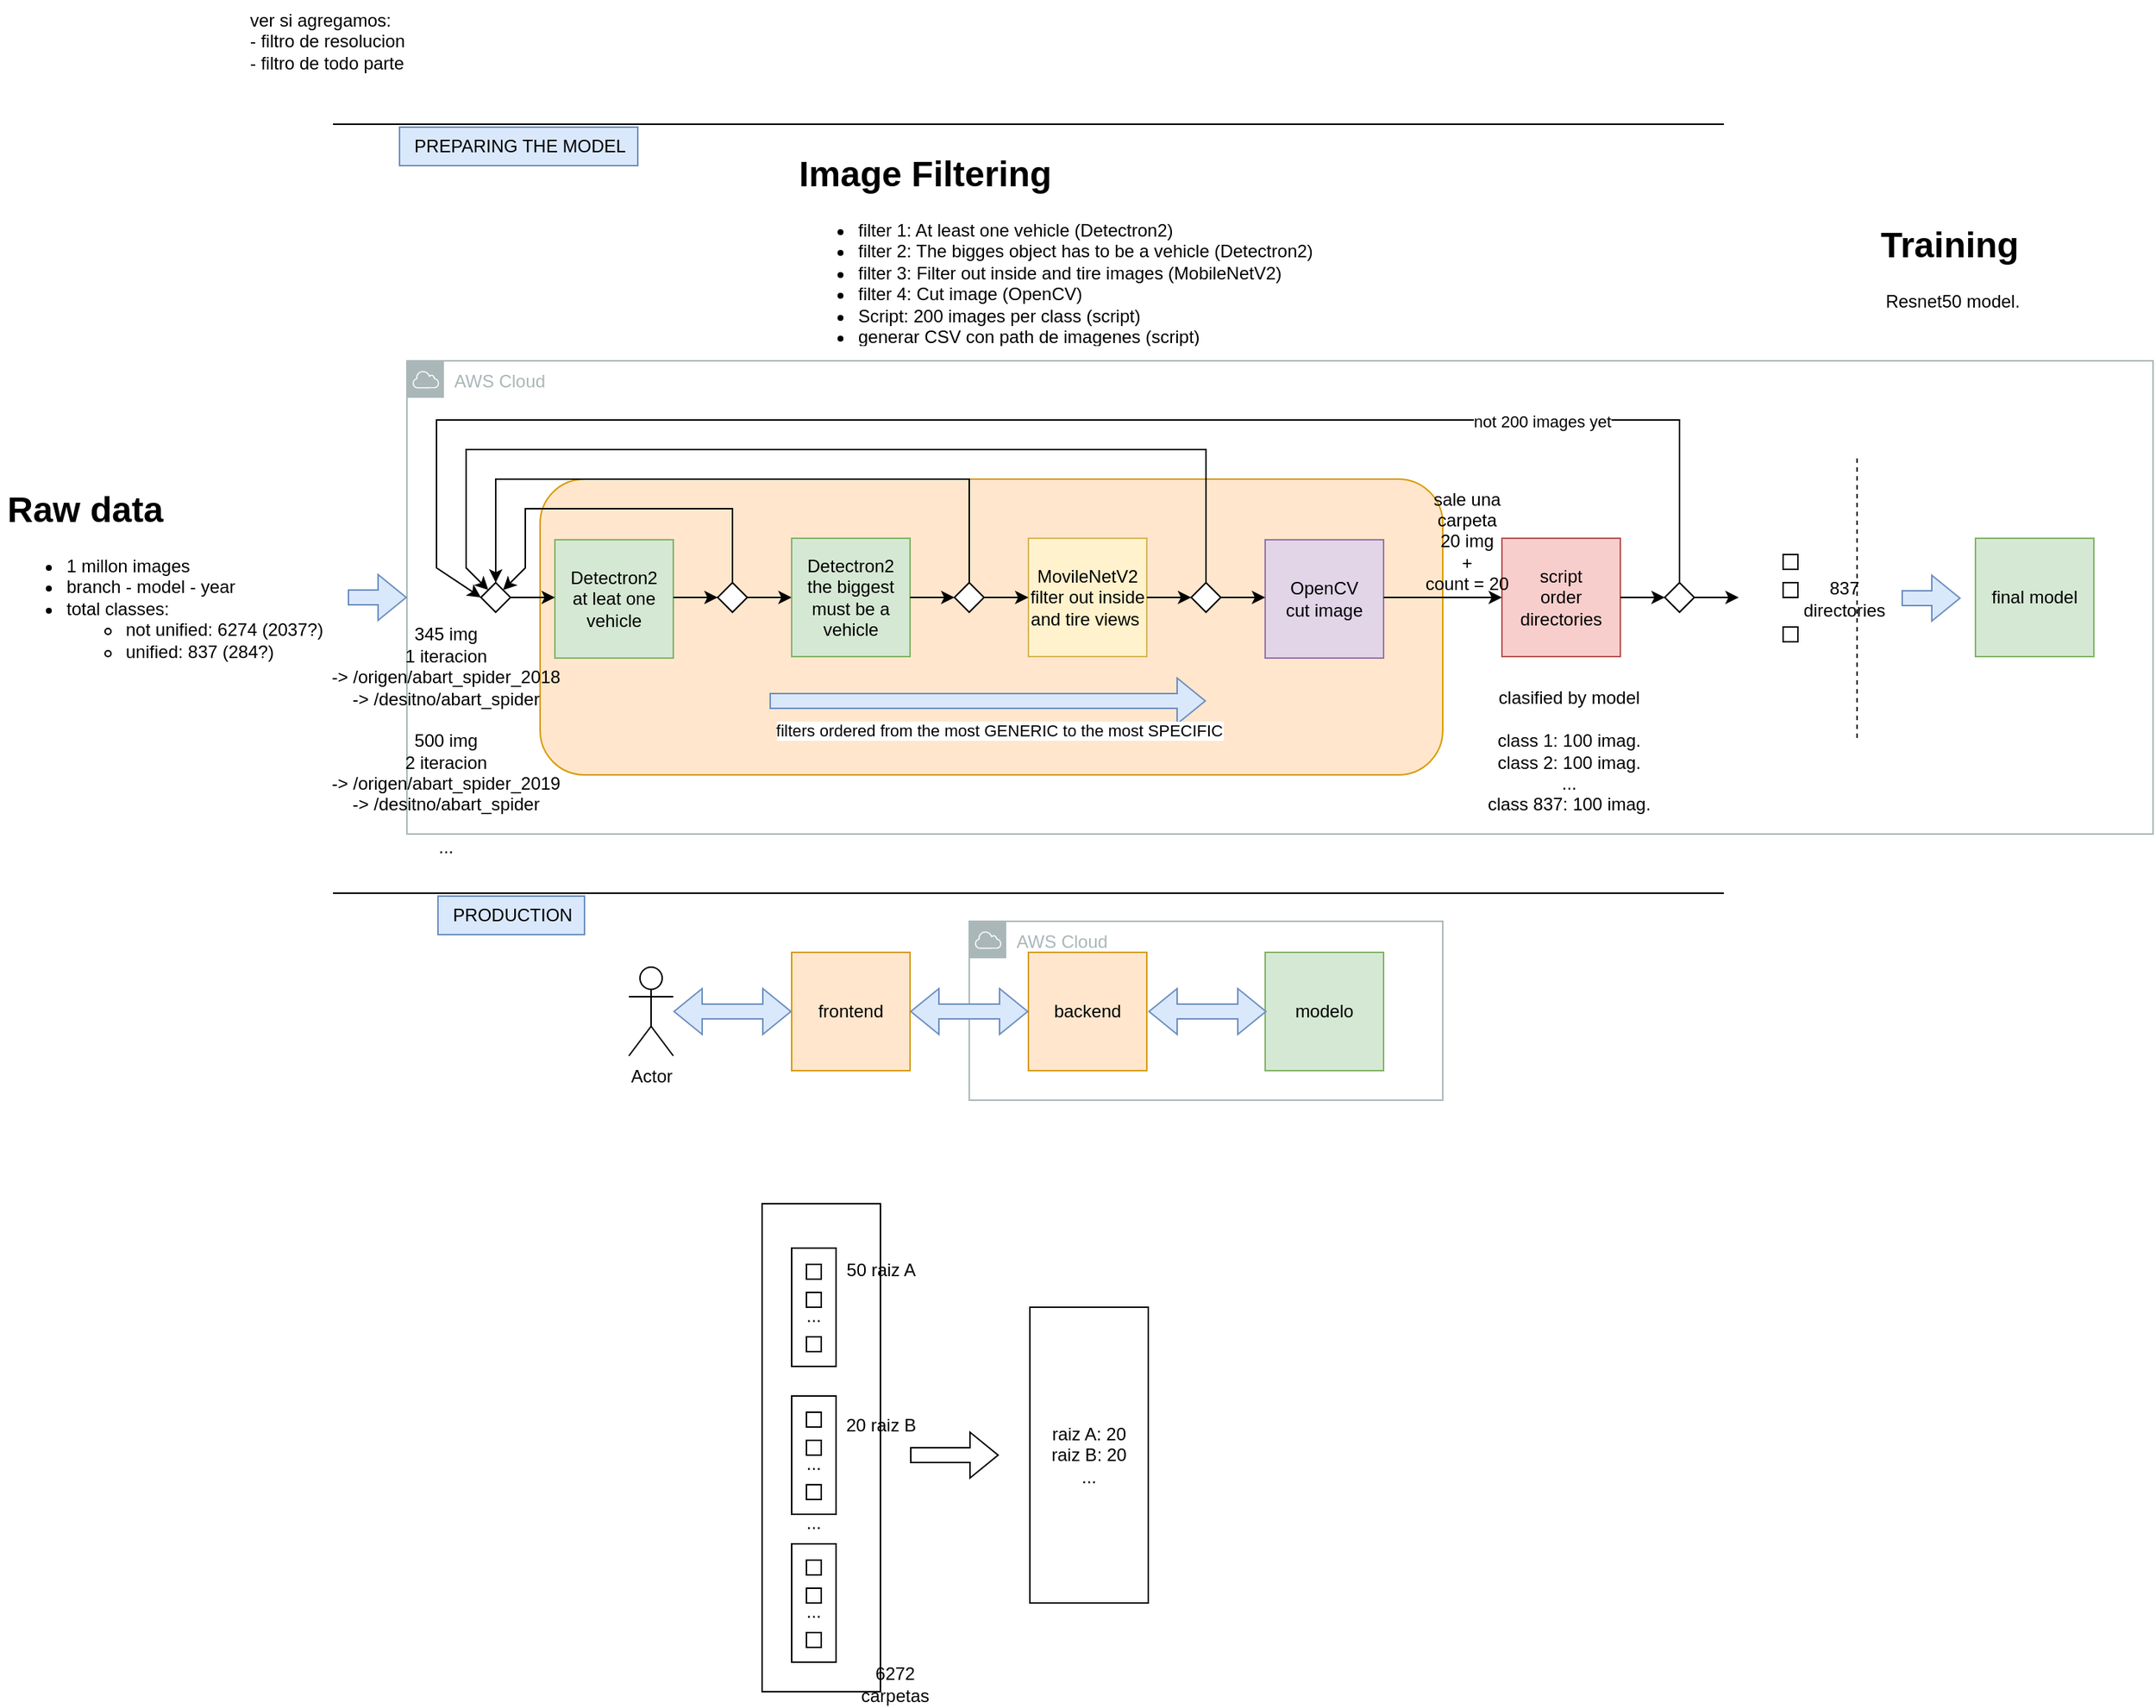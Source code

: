 <mxfile version="20.6.0" type="github">
  <diagram id="d1UGlg10RTn8FGWX02N2" name="Página-1">
    <mxGraphModel dx="1883" dy="1087" grid="0" gridSize="10" guides="0" tooltips="1" connect="1" arrows="1" fold="1" page="0" pageScale="1" pageWidth="827" pageHeight="1169" math="0" shadow="0">
      <root>
        <mxCell id="0" />
        <mxCell id="1" parent="0" />
        <mxCell id="q755_M4wVSy7qyd6V_dx-13" value="" style="rounded=0;whiteSpace=wrap;html=1;" parent="1" vertex="1">
          <mxGeometry x="380" y="650" width="80" height="330" as="geometry" />
        </mxCell>
        <mxCell id="q755_M4wVSy7qyd6V_dx-15" value="" style="rounded=0;whiteSpace=wrap;html=1;" parent="1" vertex="1">
          <mxGeometry x="400" y="680" width="30" height="80" as="geometry" />
        </mxCell>
        <mxCell id="tucPYehaHJomBl3AI-Kj-5" value="AWS Cloud" style="sketch=0;outlineConnect=0;gradientColor=none;html=1;whiteSpace=wrap;fontSize=12;fontStyle=0;shape=mxgraph.aws4.group;grIcon=mxgraph.aws4.group_aws_cloud;strokeColor=#AAB7B8;fillColor=none;verticalAlign=top;align=left;spacingLeft=30;fontColor=#AAB7B8;dashed=0;" parent="1" vertex="1">
          <mxGeometry x="140" y="80" width="1180" height="320" as="geometry" />
        </mxCell>
        <mxCell id="F1CmjYeOLt3YKnNCWYDW-13" value="" style="rounded=1;whiteSpace=wrap;html=1;fillColor=#ffe6cc;strokeColor=#d79b00;" parent="1" vertex="1">
          <mxGeometry x="230" y="160" width="610" height="200" as="geometry" />
        </mxCell>
        <mxCell id="tucPYehaHJomBl3AI-Kj-34" value="AWS Cloud" style="sketch=0;outlineConnect=0;gradientColor=none;html=1;whiteSpace=wrap;fontSize=12;fontStyle=0;shape=mxgraph.aws4.group;grIcon=mxgraph.aws4.group_aws_cloud;strokeColor=#AAB7B8;fillColor=none;verticalAlign=top;align=left;spacingLeft=30;fontColor=#AAB7B8;dashed=0;" parent="1" vertex="1">
          <mxGeometry x="520" y="459" width="320" height="121" as="geometry" />
        </mxCell>
        <mxCell id="9z2Wm28B5pkvkPLOybwL-1" value="Detectron2&lt;br&gt;at leat one vehicle" style="whiteSpace=wrap;html=1;aspect=fixed;fillColor=#d5e8d4;strokeColor=#82b366;" parent="1" vertex="1">
          <mxGeometry x="240" y="201" width="80" height="80" as="geometry" />
        </mxCell>
        <mxCell id="9z2Wm28B5pkvkPLOybwL-2" value="" style="shape=flexArrow;endArrow=classic;html=1;rounded=0;fillColor=#dae8fc;strokeColor=#6c8ebf;" parent="1" edge="1">
          <mxGeometry width="50" height="50" relative="1" as="geometry">
            <mxPoint x="100" y="240" as="sourcePoint" />
            <mxPoint x="140" y="240" as="targetPoint" />
          </mxGeometry>
        </mxCell>
        <mxCell id="9z2Wm28B5pkvkPLOybwL-4" value="MovileNetV2&lt;br&gt;filter out inside and tire views&amp;nbsp;" style="whiteSpace=wrap;html=1;aspect=fixed;fillColor=#fff2cc;strokeColor=#d6b656;" parent="1" vertex="1">
          <mxGeometry x="560" y="200" width="80" height="80" as="geometry" />
        </mxCell>
        <mxCell id="9z2Wm28B5pkvkPLOybwL-7" value="" style="shape=flexArrow;endArrow=classic;html=1;rounded=0;fillColor=#dae8fc;strokeColor=#6c8ebf;" parent="1" edge="1">
          <mxGeometry width="50" height="50" relative="1" as="geometry">
            <mxPoint x="1150" y="240.5" as="sourcePoint" />
            <mxPoint x="1190" y="240.5" as="targetPoint" />
          </mxGeometry>
        </mxCell>
        <mxCell id="9z2Wm28B5pkvkPLOybwL-11" value="clasified by model&lt;br&gt;&lt;br&gt;class 1: 100 imag.&lt;br&gt;class 2: 100&amp;nbsp;imag.&lt;br&gt;...&lt;br&gt;class 837: 100&amp;nbsp;imag." style="text;html=1;align=center;verticalAlign=middle;resizable=0;points=[];autosize=1;strokeColor=none;fillColor=none;" parent="1" vertex="1">
          <mxGeometry x="861" y="295" width="128" height="98" as="geometry" />
        </mxCell>
        <mxCell id="9z2Wm28B5pkvkPLOybwL-17" value="OpenCV&lt;br&gt;cut image" style="whiteSpace=wrap;html=1;aspect=fixed;fillColor=#e1d5e7;strokeColor=#9673a6;" parent="1" vertex="1">
          <mxGeometry x="720" y="201" width="80" height="80" as="geometry" />
        </mxCell>
        <mxCell id="9z2Wm28B5pkvkPLOybwL-19" value="final model" style="whiteSpace=wrap;html=1;aspect=fixed;fillColor=#d5e8d4;strokeColor=#82b366;" parent="1" vertex="1">
          <mxGeometry x="1200" y="200" width="80" height="80" as="geometry" />
        </mxCell>
        <mxCell id="9z2Wm28B5pkvkPLOybwL-20" value="script&lt;br&gt;order directories" style="whiteSpace=wrap;html=1;aspect=fixed;fillColor=#f8cecc;strokeColor=#b85450;" parent="1" vertex="1">
          <mxGeometry x="880" y="200" width="80" height="80" as="geometry" />
        </mxCell>
        <mxCell id="9z2Wm28B5pkvkPLOybwL-22" value="" style="endArrow=none;dashed=1;html=1;rounded=0;" parent="1" edge="1">
          <mxGeometry width="50" height="50" relative="1" as="geometry">
            <mxPoint x="1120" y="335" as="sourcePoint" />
            <mxPoint x="1120" y="145" as="targetPoint" />
          </mxGeometry>
        </mxCell>
        <mxCell id="tucPYehaHJomBl3AI-Kj-12" value="" style="shape=flexArrow;endArrow=classic;html=1;rounded=0;fillColor=#dae8fc;strokeColor=#6c8ebf;" parent="1" edge="1">
          <mxGeometry width="50" height="50" relative="1" as="geometry">
            <mxPoint x="385" y="310" as="sourcePoint" />
            <mxPoint x="680" y="310" as="targetPoint" />
          </mxGeometry>
        </mxCell>
        <mxCell id="tucPYehaHJomBl3AI-Kj-13" value="filters ordered from the most GENERIC to the most SPECIFIC" style="edgeLabel;html=1;align=center;verticalAlign=middle;resizable=0;points=[];" parent="tucPYehaHJomBl3AI-Kj-12" vertex="1" connectable="0">
          <mxGeometry x="-0.7" y="1" relative="1" as="geometry">
            <mxPoint x="110" y="21" as="offset" />
          </mxGeometry>
        </mxCell>
        <mxCell id="tucPYehaHJomBl3AI-Kj-14" value="" style="rounded=0;whiteSpace=wrap;html=1;" parent="1" vertex="1">
          <mxGeometry x="1070" y="211" width="10" height="10" as="geometry" />
        </mxCell>
        <mxCell id="tucPYehaHJomBl3AI-Kj-15" value="" style="rounded=0;whiteSpace=wrap;html=1;" parent="1" vertex="1">
          <mxGeometry x="1070" y="230" width="10" height="10" as="geometry" />
        </mxCell>
        <mxCell id="tucPYehaHJomBl3AI-Kj-16" value="" style="rounded=0;whiteSpace=wrap;html=1;" parent="1" vertex="1">
          <mxGeometry x="1070" y="260" width="10" height="10" as="geometry" />
        </mxCell>
        <mxCell id="tucPYehaHJomBl3AI-Kj-18" value="837&lt;br&gt;directories" style="text;html=1;align=center;verticalAlign=middle;resizable=0;points=[];autosize=1;strokeColor=none;fillColor=none;" parent="1" vertex="1">
          <mxGeometry x="1074" y="220" width="73" height="41" as="geometry" />
        </mxCell>
        <mxCell id="tucPYehaHJomBl3AI-Kj-20" value="backend" style="whiteSpace=wrap;html=1;aspect=fixed;fillColor=#ffe6cc;strokeColor=#d79b00;" parent="1" vertex="1">
          <mxGeometry x="560" y="480" width="80" height="80" as="geometry" />
        </mxCell>
        <mxCell id="tucPYehaHJomBl3AI-Kj-21" value="modelo" style="whiteSpace=wrap;html=1;aspect=fixed;fillColor=#d5e8d4;strokeColor=#82b366;" parent="1" vertex="1">
          <mxGeometry x="720" y="480" width="80" height="80" as="geometry" />
        </mxCell>
        <mxCell id="tucPYehaHJomBl3AI-Kj-22" value="frontend" style="whiteSpace=wrap;html=1;aspect=fixed;fillColor=#ffe6cc;strokeColor=#d79b00;" parent="1" vertex="1">
          <mxGeometry x="400" y="480" width="80" height="80" as="geometry" />
        </mxCell>
        <mxCell id="tucPYehaHJomBl3AI-Kj-25" value="Actor" style="shape=umlActor;verticalLabelPosition=bottom;verticalAlign=top;html=1;outlineConnect=0;" parent="1" vertex="1">
          <mxGeometry x="290" y="490" width="30" height="60" as="geometry" />
        </mxCell>
        <mxCell id="tucPYehaHJomBl3AI-Kj-26" value="" style="shape=flexArrow;endArrow=classic;startArrow=classic;html=1;rounded=0;fillColor=#dae8fc;strokeColor=#6c8ebf;" parent="1" edge="1">
          <mxGeometry width="100" height="100" relative="1" as="geometry">
            <mxPoint x="320" y="520" as="sourcePoint" />
            <mxPoint x="400" y="520" as="targetPoint" />
          </mxGeometry>
        </mxCell>
        <mxCell id="tucPYehaHJomBl3AI-Kj-27" value="" style="shape=flexArrow;endArrow=classic;startArrow=classic;html=1;rounded=0;fillColor=#dae8fc;strokeColor=#6c8ebf;" parent="1" edge="1">
          <mxGeometry width="100" height="100" relative="1" as="geometry">
            <mxPoint x="480" y="520" as="sourcePoint" />
            <mxPoint x="560" y="520" as="targetPoint" />
          </mxGeometry>
        </mxCell>
        <mxCell id="tucPYehaHJomBl3AI-Kj-28" value="" style="shape=flexArrow;endArrow=classic;startArrow=classic;html=1;rounded=0;fillColor=#dae8fc;strokeColor=#6c8ebf;" parent="1" edge="1">
          <mxGeometry width="100" height="100" relative="1" as="geometry">
            <mxPoint x="641" y="520" as="sourcePoint" />
            <mxPoint x="721" y="520" as="targetPoint" />
          </mxGeometry>
        </mxCell>
        <mxCell id="tucPYehaHJomBl3AI-Kj-29" value="PREPARING THE MODEL" style="text;html=1;align=center;verticalAlign=middle;resizable=0;points=[];autosize=1;strokeColor=#6c8ebf;fillColor=#dae8fc;" parent="1" vertex="1">
          <mxGeometry x="135" y="-78" width="161" height="26" as="geometry" />
        </mxCell>
        <mxCell id="tucPYehaHJomBl3AI-Kj-30" value="PRODUCTION" style="text;html=1;align=center;verticalAlign=middle;resizable=0;points=[];autosize=1;strokeColor=#6c8ebf;fillColor=#dae8fc;" parent="1" vertex="1">
          <mxGeometry x="161" y="442" width="99" height="26" as="geometry" />
        </mxCell>
        <mxCell id="tucPYehaHJomBl3AI-Kj-32" value="" style="endArrow=none;html=1;rounded=0;" parent="1" edge="1">
          <mxGeometry width="50" height="50" relative="1" as="geometry">
            <mxPoint x="90" y="440" as="sourcePoint" />
            <mxPoint x="1030" y="440" as="targetPoint" />
          </mxGeometry>
        </mxCell>
        <mxCell id="tucPYehaHJomBl3AI-Kj-35" value="" style="rhombus;whiteSpace=wrap;html=1;" parent="1" vertex="1">
          <mxGeometry x="350" y="230" width="20" height="20" as="geometry" />
        </mxCell>
        <mxCell id="tucPYehaHJomBl3AI-Kj-38" value="" style="endArrow=classic;html=1;rounded=0;entryX=0;entryY=0.5;entryDx=0;entryDy=0;" parent="1" target="5rm0WwpFGam9E5qQwC_w-1" edge="1">
          <mxGeometry width="50" height="50" relative="1" as="geometry">
            <mxPoint x="370" y="240" as="sourcePoint" />
            <mxPoint x="400" y="190" as="targetPoint" />
          </mxGeometry>
        </mxCell>
        <mxCell id="tucPYehaHJomBl3AI-Kj-40" value="" style="endArrow=classic;html=1;rounded=0;entryX=0;entryY=0.5;entryDx=0;entryDy=0;" parent="1" edge="1">
          <mxGeometry width="50" height="50" relative="1" as="geometry">
            <mxPoint x="320" y="240" as="sourcePoint" />
            <mxPoint x="350" y="240" as="targetPoint" />
          </mxGeometry>
        </mxCell>
        <mxCell id="tucPYehaHJomBl3AI-Kj-44" value="" style="endArrow=classic;html=1;rounded=0;exitX=0.5;exitY=0;exitDx=0;exitDy=0;entryX=1;entryY=0;entryDx=0;entryDy=0;" parent="1" edge="1">
          <mxGeometry width="50" height="50" relative="1" as="geometry">
            <mxPoint x="360" y="230.0" as="sourcePoint" />
            <mxPoint x="205" y="235.0" as="targetPoint" />
            <Array as="points">
              <mxPoint x="360" y="180" />
              <mxPoint x="220" y="180" />
              <mxPoint x="220" y="220" />
            </Array>
          </mxGeometry>
        </mxCell>
        <mxCell id="tucPYehaHJomBl3AI-Kj-46" value="" style="rhombus;whiteSpace=wrap;html=1;" parent="1" vertex="1">
          <mxGeometry x="190" y="230" width="20" height="20" as="geometry" />
        </mxCell>
        <mxCell id="tucPYehaHJomBl3AI-Kj-47" value="" style="endArrow=classic;html=1;rounded=0;entryX=0;entryY=0.5;entryDx=0;entryDy=0;" parent="1" edge="1">
          <mxGeometry width="50" height="50" relative="1" as="geometry">
            <mxPoint x="210" y="240" as="sourcePoint" />
            <mxPoint x="240" y="240" as="targetPoint" />
          </mxGeometry>
        </mxCell>
        <mxCell id="tucPYehaHJomBl3AI-Kj-48" value="" style="endArrow=classic;html=1;rounded=0;entryX=0;entryY=0.5;entryDx=0;entryDy=0;" parent="1" edge="1">
          <mxGeometry width="50" height="50" relative="1" as="geometry">
            <mxPoint x="640" y="240" as="sourcePoint" />
            <mxPoint x="670" y="240" as="targetPoint" />
          </mxGeometry>
        </mxCell>
        <mxCell id="tucPYehaHJomBl3AI-Kj-49" value="" style="endArrow=classic;html=1;rounded=0;entryX=0;entryY=0.5;entryDx=0;entryDy=0;" parent="1" edge="1">
          <mxGeometry width="50" height="50" relative="1" as="geometry">
            <mxPoint x="690" y="240" as="sourcePoint" />
            <mxPoint x="720" y="240" as="targetPoint" />
          </mxGeometry>
        </mxCell>
        <mxCell id="tucPYehaHJomBl3AI-Kj-50" value="" style="endArrow=classic;html=1;rounded=0;entryX=0;entryY=0.5;entryDx=0;entryDy=0;" parent="1" target="9z2Wm28B5pkvkPLOybwL-20" edge="1">
          <mxGeometry width="50" height="50" relative="1" as="geometry">
            <mxPoint x="800" y="240" as="sourcePoint" />
            <mxPoint x="830" y="240" as="targetPoint" />
          </mxGeometry>
        </mxCell>
        <mxCell id="tucPYehaHJomBl3AI-Kj-52" value="" style="rhombus;whiteSpace=wrap;html=1;" parent="1" vertex="1">
          <mxGeometry x="670" y="230" width="20" height="20" as="geometry" />
        </mxCell>
        <mxCell id="tucPYehaHJomBl3AI-Kj-55" value="" style="endArrow=classic;html=1;rounded=0;entryX=0;entryY=0;entryDx=0;entryDy=0;exitX=0.5;exitY=0;exitDx=0;exitDy=0;" parent="1" source="tucPYehaHJomBl3AI-Kj-52" target="tucPYehaHJomBl3AI-Kj-46" edge="1">
          <mxGeometry width="50" height="50" relative="1" as="geometry">
            <mxPoint x="520" y="230" as="sourcePoint" />
            <mxPoint x="360" y="250" as="targetPoint" />
            <Array as="points">
              <mxPoint x="680" y="140" />
              <mxPoint x="180" y="140" />
              <mxPoint x="180" y="220" />
            </Array>
          </mxGeometry>
        </mxCell>
        <mxCell id="tucPYehaHJomBl3AI-Kj-57" value="" style="endArrow=none;html=1;rounded=0;" parent="1" edge="1">
          <mxGeometry width="50" height="50" relative="1" as="geometry">
            <mxPoint x="90" y="-80" as="sourcePoint" />
            <mxPoint x="1030" y="-80" as="targetPoint" />
          </mxGeometry>
        </mxCell>
        <mxCell id="F1CmjYeOLt3YKnNCWYDW-2" value="&lt;h1&gt;Raw data&lt;/h1&gt;&lt;ul&gt;&lt;li&gt;&lt;span style=&quot;&quot;&gt;1 millon images&lt;/span&gt;&lt;/li&gt;&lt;li&gt;&lt;span style=&quot;&quot;&gt;branch - model - year&lt;/span&gt;&lt;/li&gt;&lt;li&gt;&lt;span style=&quot;&quot;&gt;total classes:&lt;/span&gt;&lt;/li&gt;&lt;ul&gt;&lt;li&gt;&lt;span style=&quot;&quot;&gt;not unified: 6274 (2037?)&lt;/span&gt;&lt;/li&gt;&lt;li&gt;&lt;span style=&quot;&quot;&gt;unified: 837 (284?)&lt;/span&gt;&lt;/li&gt;&lt;/ul&gt;&lt;/ul&gt;&lt;p&gt;&lt;/p&gt;" style="text;html=1;strokeColor=none;fillColor=none;spacing=5;spacingTop=-20;whiteSpace=wrap;overflow=hidden;rounded=0;" parent="1" vertex="1">
          <mxGeometry x="-135" y="161" width="229" height="144" as="geometry" />
        </mxCell>
        <mxCell id="F1CmjYeOLt3YKnNCWYDW-8" value="" style="rhombus;whiteSpace=wrap;html=1;" parent="1" vertex="1">
          <mxGeometry x="990" y="230" width="20" height="20" as="geometry" />
        </mxCell>
        <mxCell id="F1CmjYeOLt3YKnNCWYDW-9" value="" style="endArrow=classic;html=1;rounded=0;entryX=0;entryY=0.5;entryDx=0;entryDy=0;" parent="1" edge="1">
          <mxGeometry width="50" height="50" relative="1" as="geometry">
            <mxPoint x="960" y="240" as="sourcePoint" />
            <mxPoint x="990" y="240" as="targetPoint" />
          </mxGeometry>
        </mxCell>
        <mxCell id="F1CmjYeOLt3YKnNCWYDW-10" value="" style="endArrow=classic;html=1;rounded=0;entryX=0;entryY=0.5;entryDx=0;entryDy=0;exitX=0.5;exitY=0;exitDx=0;exitDy=0;" parent="1" source="F1CmjYeOLt3YKnNCWYDW-8" target="tucPYehaHJomBl3AI-Kj-46" edge="1">
          <mxGeometry width="50" height="50" relative="1" as="geometry">
            <mxPoint x="840" y="230" as="sourcePoint" />
            <mxPoint x="890" y="180" as="targetPoint" />
            <Array as="points">
              <mxPoint x="1000" y="120" />
              <mxPoint x="160" y="120" />
              <mxPoint x="160" y="220" />
            </Array>
          </mxGeometry>
        </mxCell>
        <mxCell id="F1CmjYeOLt3YKnNCWYDW-16" value="not 200 images yet" style="edgeLabel;html=1;align=center;verticalAlign=middle;resizable=0;points=[];" parent="F1CmjYeOLt3YKnNCWYDW-10" vertex="1" connectable="0">
          <mxGeometry x="-0.626" y="1" relative="1" as="geometry">
            <mxPoint as="offset" />
          </mxGeometry>
        </mxCell>
        <mxCell id="F1CmjYeOLt3YKnNCWYDW-12" value="" style="endArrow=classic;html=1;rounded=0;entryX=0;entryY=0.5;entryDx=0;entryDy=0;" parent="1" edge="1">
          <mxGeometry width="50" height="50" relative="1" as="geometry">
            <mxPoint x="1010" y="240" as="sourcePoint" />
            <mxPoint x="1040" y="240" as="targetPoint" />
          </mxGeometry>
        </mxCell>
        <mxCell id="F1CmjYeOLt3YKnNCWYDW-1" value="&lt;h1&gt;Image Filtering&lt;/h1&gt;&lt;p&gt;&lt;/p&gt;&lt;ul&gt;&lt;li&gt;&lt;span style=&quot;background-color: initial;&quot;&gt;filter 1: At least one vehicle (Detectron2)&lt;/span&gt;&lt;/li&gt;&lt;li&gt;filter 2: The bigges object has to be a vehicle (Detectron2)&amp;nbsp;&lt;/li&gt;&lt;li&gt;&lt;span style=&quot;background-color: initial;&quot;&gt;filter 3: Filter out inside and tire images (MobileNetV2)&lt;/span&gt;&lt;/li&gt;&lt;li&gt;&lt;span style=&quot;background-color: initial;&quot;&gt;filter 4: Cut image (OpenCV)&lt;/span&gt;&lt;/li&gt;&lt;li&gt;&lt;span style=&quot;background-color: initial;&quot;&gt;Script: 200 images per class (script)&lt;/span&gt;&lt;/li&gt;&lt;li&gt;&lt;span style=&quot;background-color: initial;&quot;&gt;generar CSV con path de imagenes&amp;nbsp;&lt;/span&gt;(script)&lt;/li&gt;&lt;/ul&gt;" style="text;html=1;strokeColor=none;fillColor=none;spacing=5;spacingTop=-20;whiteSpace=wrap;overflow=hidden;rounded=0;" parent="1" vertex="1">
          <mxGeometry x="400" y="-66" width="387" height="136" as="geometry" />
        </mxCell>
        <mxCell id="5rm0WwpFGam9E5qQwC_w-1" value="Detectron2&lt;br&gt;the biggest must be a vehicle" style="whiteSpace=wrap;html=1;aspect=fixed;fillColor=#d5e8d4;strokeColor=#82b366;" parent="1" vertex="1">
          <mxGeometry x="400" y="200" width="80" height="80" as="geometry" />
        </mxCell>
        <mxCell id="5rm0WwpFGam9E5qQwC_w-2" value="" style="rhombus;whiteSpace=wrap;html=1;" parent="1" vertex="1">
          <mxGeometry x="510" y="230" width="20" height="20" as="geometry" />
        </mxCell>
        <mxCell id="5rm0WwpFGam9E5qQwC_w-3" value="" style="endArrow=classic;html=1;rounded=0;entryX=0;entryY=0.5;entryDx=0;entryDy=0;" parent="1" edge="1">
          <mxGeometry width="50" height="50" relative="1" as="geometry">
            <mxPoint x="480" y="240" as="sourcePoint" />
            <mxPoint x="510" y="240" as="targetPoint" />
          </mxGeometry>
        </mxCell>
        <mxCell id="5rm0WwpFGam9E5qQwC_w-4" value="" style="endArrow=classic;html=1;rounded=0;entryX=0;entryY=0.5;entryDx=0;entryDy=0;" parent="1" edge="1">
          <mxGeometry width="50" height="50" relative="1" as="geometry">
            <mxPoint x="530" y="240" as="sourcePoint" />
            <mxPoint x="560" y="240" as="targetPoint" />
          </mxGeometry>
        </mxCell>
        <mxCell id="5rm0WwpFGam9E5qQwC_w-5" value="" style="endArrow=classic;html=1;rounded=0;entryX=0.5;entryY=0;entryDx=0;entryDy=0;" parent="1" target="tucPYehaHJomBl3AI-Kj-46" edge="1">
          <mxGeometry width="50" height="50" relative="1" as="geometry">
            <mxPoint x="520" y="230" as="sourcePoint" />
            <mxPoint x="570" y="180" as="targetPoint" />
            <Array as="points">
              <mxPoint x="520" y="160" />
              <mxPoint x="200" y="160" />
            </Array>
          </mxGeometry>
        </mxCell>
        <mxCell id="5rm0WwpFGam9E5qQwC_w-7" value="&lt;h1&gt;Training&lt;/h1&gt;&lt;p&gt;&amp;nbsp;Resnet50 model.&lt;/p&gt;" style="text;html=1;strokeColor=none;fillColor=none;spacing=5;spacingTop=-20;whiteSpace=wrap;overflow=hidden;rounded=0;" parent="1" vertex="1">
          <mxGeometry x="1131" y="-18" width="190" height="120" as="geometry" />
        </mxCell>
        <mxCell id="yd9wznrIpCR02zROINFP-1" value="ver si agregamos:&lt;br&gt;- filtro de resolucion&lt;br&gt;- filtro de todo parte" style="text;html=1;align=left;verticalAlign=middle;resizable=0;points=[];autosize=1;strokeColor=none;fillColor=none;" parent="1" vertex="1">
          <mxGeometry x="32" y="-164" width="123" height="55" as="geometry" />
        </mxCell>
        <mxCell id="q755_M4wVSy7qyd6V_dx-1" value="" style="rounded=0;whiteSpace=wrap;html=1;" parent="1" vertex="1">
          <mxGeometry x="410" y="691" width="10" height="10" as="geometry" />
        </mxCell>
        <mxCell id="q755_M4wVSy7qyd6V_dx-2" value="" style="rounded=0;whiteSpace=wrap;html=1;" parent="1" vertex="1">
          <mxGeometry x="410" y="710" width="10" height="10" as="geometry" />
        </mxCell>
        <mxCell id="q755_M4wVSy7qyd6V_dx-3" value="" style="rounded=0;whiteSpace=wrap;html=1;" parent="1" vertex="1">
          <mxGeometry x="410" y="740" width="10" height="10" as="geometry" />
        </mxCell>
        <mxCell id="q755_M4wVSy7qyd6V_dx-4" value="..." style="text;html=1;strokeColor=none;fillColor=none;align=center;verticalAlign=middle;whiteSpace=wrap;rounded=0;" parent="1" vertex="1">
          <mxGeometry x="385" y="711" width="60" height="30" as="geometry" />
        </mxCell>
        <mxCell id="q755_M4wVSy7qyd6V_dx-14" value="6272 carpetas" style="text;html=1;strokeColor=none;fillColor=none;align=center;verticalAlign=middle;whiteSpace=wrap;rounded=0;" parent="1" vertex="1">
          <mxGeometry x="440" y="960" width="60" height="30" as="geometry" />
        </mxCell>
        <mxCell id="q755_M4wVSy7qyd6V_dx-16" value="" style="rounded=0;whiteSpace=wrap;html=1;" parent="1" vertex="1">
          <mxGeometry x="400" y="780" width="30" height="80" as="geometry" />
        </mxCell>
        <mxCell id="q755_M4wVSy7qyd6V_dx-17" value="" style="rounded=0;whiteSpace=wrap;html=1;" parent="1" vertex="1">
          <mxGeometry x="410" y="791" width="10" height="10" as="geometry" />
        </mxCell>
        <mxCell id="q755_M4wVSy7qyd6V_dx-18" value="" style="rounded=0;whiteSpace=wrap;html=1;" parent="1" vertex="1">
          <mxGeometry x="410" y="810" width="10" height="10" as="geometry" />
        </mxCell>
        <mxCell id="q755_M4wVSy7qyd6V_dx-19" value="" style="rounded=0;whiteSpace=wrap;html=1;" parent="1" vertex="1">
          <mxGeometry x="410" y="840" width="10" height="10" as="geometry" />
        </mxCell>
        <mxCell id="q755_M4wVSy7qyd6V_dx-20" value="..." style="text;html=1;strokeColor=none;fillColor=none;align=center;verticalAlign=middle;whiteSpace=wrap;rounded=0;" parent="1" vertex="1">
          <mxGeometry x="385" y="811" width="60" height="30" as="geometry" />
        </mxCell>
        <mxCell id="q755_M4wVSy7qyd6V_dx-21" value="" style="rounded=0;whiteSpace=wrap;html=1;" parent="1" vertex="1">
          <mxGeometry x="400" y="880" width="30" height="80" as="geometry" />
        </mxCell>
        <mxCell id="q755_M4wVSy7qyd6V_dx-22" value="" style="rounded=0;whiteSpace=wrap;html=1;" parent="1" vertex="1">
          <mxGeometry x="410" y="891" width="10" height="10" as="geometry" />
        </mxCell>
        <mxCell id="q755_M4wVSy7qyd6V_dx-23" value="" style="rounded=0;whiteSpace=wrap;html=1;" parent="1" vertex="1">
          <mxGeometry x="410" y="910" width="10" height="10" as="geometry" />
        </mxCell>
        <mxCell id="q755_M4wVSy7qyd6V_dx-24" value="" style="rounded=0;whiteSpace=wrap;html=1;" parent="1" vertex="1">
          <mxGeometry x="410" y="940" width="10" height="10" as="geometry" />
        </mxCell>
        <mxCell id="q755_M4wVSy7qyd6V_dx-25" value="..." style="text;html=1;strokeColor=none;fillColor=none;align=center;verticalAlign=middle;whiteSpace=wrap;rounded=0;" parent="1" vertex="1">
          <mxGeometry x="385" y="851" width="60" height="30" as="geometry" />
        </mxCell>
        <mxCell id="q755_M4wVSy7qyd6V_dx-26" value="..." style="text;html=1;strokeColor=none;fillColor=none;align=center;verticalAlign=middle;whiteSpace=wrap;rounded=0;" parent="1" vertex="1">
          <mxGeometry x="385" y="911" width="60" height="30" as="geometry" />
        </mxCell>
        <mxCell id="q755_M4wVSy7qyd6V_dx-27" value="50 raiz A" style="text;html=1;align=center;verticalAlign=middle;resizable=0;points=[];autosize=1;strokeColor=none;fillColor=none;" parent="1" vertex="1">
          <mxGeometry x="425" y="680" width="70" height="30" as="geometry" />
        </mxCell>
        <mxCell id="q755_M4wVSy7qyd6V_dx-28" value="20 raiz B" style="text;html=1;align=center;verticalAlign=middle;resizable=0;points=[];autosize=1;strokeColor=none;fillColor=none;" parent="1" vertex="1">
          <mxGeometry x="425" y="785" width="70" height="30" as="geometry" />
        </mxCell>
        <mxCell id="q755_M4wVSy7qyd6V_dx-29" value="" style="shape=flexArrow;endArrow=classic;html=1;rounded=0;" parent="1" edge="1">
          <mxGeometry width="50" height="50" relative="1" as="geometry">
            <mxPoint x="480" y="820" as="sourcePoint" />
            <mxPoint x="540" y="820" as="targetPoint" />
            <Array as="points">
              <mxPoint x="480" y="820" />
            </Array>
          </mxGeometry>
        </mxCell>
        <mxCell id="q755_M4wVSy7qyd6V_dx-30" value="raiz A: 20&lt;br&gt;raiz B: 20&lt;br&gt;..." style="rounded=0;whiteSpace=wrap;html=1;" parent="1" vertex="1">
          <mxGeometry x="561" y="720" width="80" height="200" as="geometry" />
        </mxCell>
        <mxCell id="wnP-CliUnWXqul29y_Q8-2" value="345 img&lt;br&gt;1 iteracion&lt;br&gt;-&amp;gt; /origen/abart_spider_2018&lt;br&gt;-&amp;gt; /desitno/abart_spider&lt;br&gt;&lt;br&gt;500 img&lt;br&gt;2 iteracion&lt;br&gt;-&amp;gt; /origen/abart_spider_2019&lt;br&gt;-&amp;gt; /desitno/abart_spider&lt;br&gt;&lt;br&gt;..." style="text;html=1;align=center;verticalAlign=middle;resizable=0;points=[];autosize=1;strokeColor=none;fillColor=none;" parent="1" vertex="1">
          <mxGeometry x="80" y="252" width="172" height="170" as="geometry" />
        </mxCell>
        <mxCell id="wnP-CliUnWXqul29y_Q8-3" value="sale una&lt;br&gt;carpeta&lt;br&gt;20 img&lt;br&gt;+&lt;br&gt;count = 20" style="text;html=1;align=center;verticalAlign=middle;resizable=0;points=[];autosize=1;strokeColor=none;fillColor=none;" parent="1" vertex="1">
          <mxGeometry x="819" y="160" width="74" height="84" as="geometry" />
        </mxCell>
      </root>
    </mxGraphModel>
  </diagram>
</mxfile>
